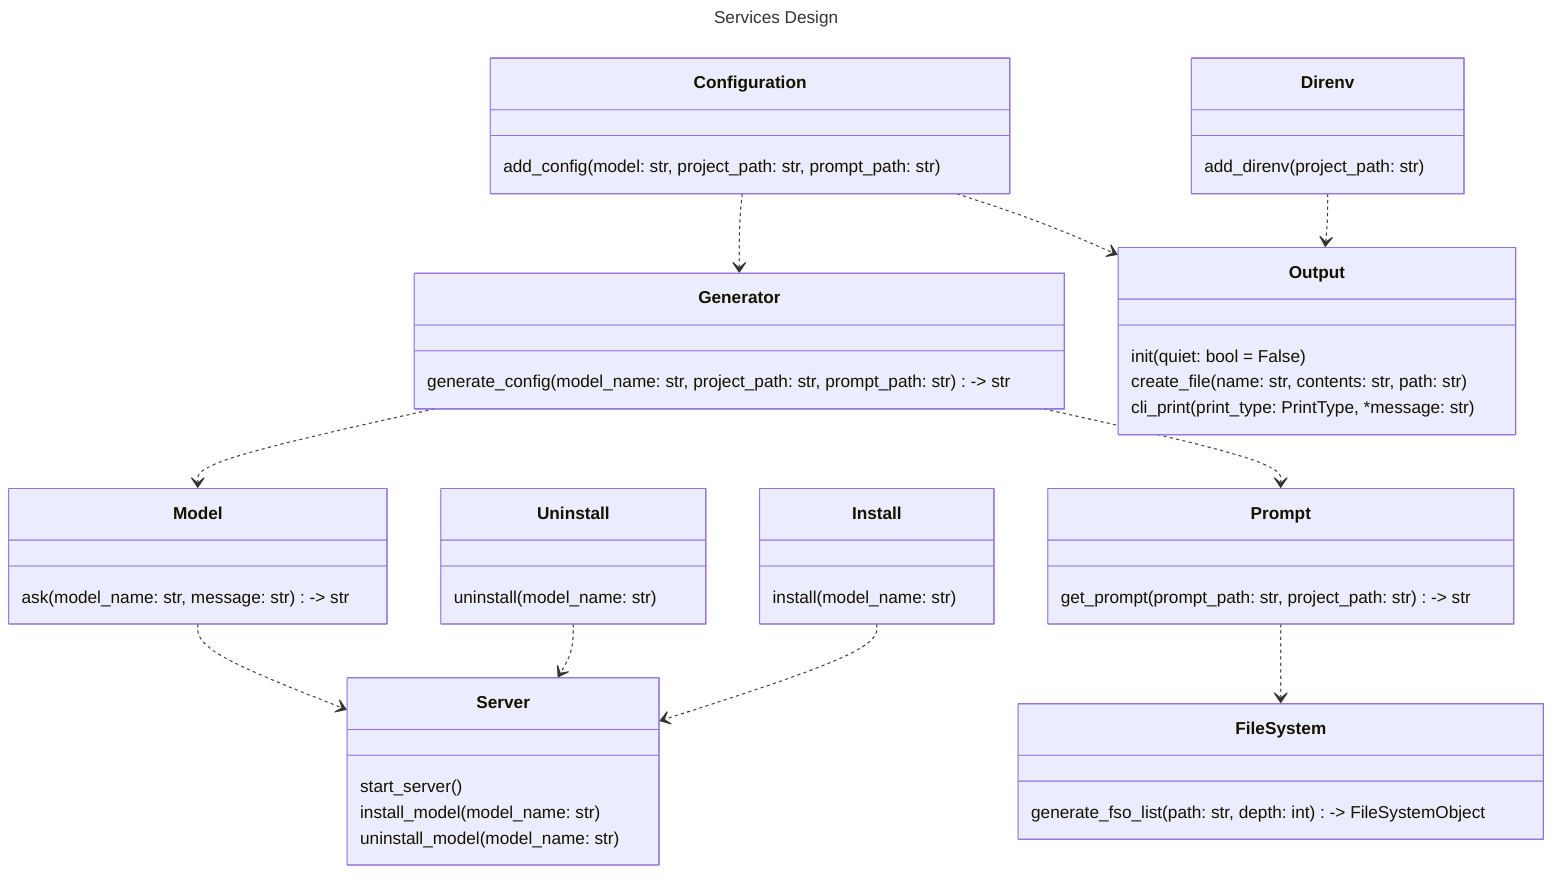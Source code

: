---
title: Services Design
---
classDiagram

    class Configuration {
        add_config(model: str, project_path: str, prompt_path: str) 
    }

    class Direnv {
        add_direnv(project_path: str)
    }

    class Install {
        install(model_name: str)
    }

    class Uninstall {
        uninstall(model_name: str)
    }

    class Generator {
        generate_config(model_name: str, project_path: str, prompt_path: str) -> str
    }

    class Model {
        ask(model_name: str, message: str) -> str
    }

    class Prompt {
        get_prompt(prompt_path: str, project_path: str) -> str
    }

    class Output {
        init(quiet: bool = False)
        create_file(name: str, contents: str, path: str)
        cli_print(print_type: PrintType, *message: str)
    }

    class FileSystem {
        generate_fso_list(path: str, depth: int) -> FileSystemObject
    }

    class Server {
        start_server()
        install_model(model_name: str)
        uninstall_model(model_name: str)
    }

    Direnv ..> Output
    Configuration ..> Output
    Install ..> Server
    Uninstall ..> Server
    Configuration ..> Generator
    Generator ..> Model
    Generator ..> Prompt
    Prompt ..> FileSystem
    Model ..> Server